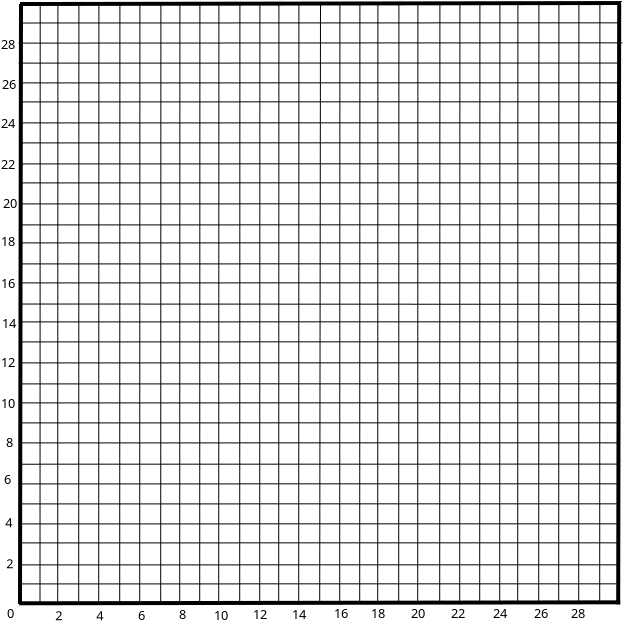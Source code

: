 <?xml version="1.0" encoding="UTF-8"?>
<dia:diagram xmlns:dia="http://www.lysator.liu.se/~alla/dia/">
  <dia:layer name="Background" visible="true">
    <dia:object type="Standard - Line" version="0" id="O0">
      <dia:attribute name="obj_pos">
        <dia:point val="1.1,1.05"/>
      </dia:attribute>
      <dia:attribute name="obj_bb">
        <dia:rectangle val="0.95,0.95;1.2,31.15"/>
      </dia:attribute>
      <dia:attribute name="conn_endpoints">
        <dia:point val="1.1,1.05"/>
        <dia:point val="1.05,31.05"/>
      </dia:attribute>
      <dia:attribute name="numcp">
        <dia:int val="1"/>
      </dia:attribute>
      <dia:attribute name="line_width">
        <dia:real val="0.2"/>
      </dia:attribute>
    </dia:object>
    <dia:object type="Standard - Line" version="0" id="O1">
      <dia:attribute name="obj_pos">
        <dia:point val="31.01,1.065"/>
      </dia:attribute>
      <dia:attribute name="obj_bb">
        <dia:rectangle val="30.86,0.965;31.11,31.165"/>
      </dia:attribute>
      <dia:attribute name="conn_endpoints">
        <dia:point val="31.01,1.065"/>
        <dia:point val="30.96,31.065"/>
      </dia:attribute>
      <dia:attribute name="numcp">
        <dia:int val="1"/>
      </dia:attribute>
      <dia:attribute name="line_width">
        <dia:real val="0.2"/>
      </dia:attribute>
    </dia:object>
    <dia:object type="Standard - Line" version="0" id="O2">
      <dia:attribute name="obj_pos">
        <dia:point val="1.05,1.05"/>
      </dia:attribute>
      <dia:attribute name="obj_bb">
        <dia:rectangle val="0.95,0.9;31.2,1.15"/>
      </dia:attribute>
      <dia:attribute name="conn_endpoints">
        <dia:point val="1.05,1.05"/>
        <dia:point val="31.1,1"/>
      </dia:attribute>
      <dia:attribute name="numcp">
        <dia:int val="1"/>
      </dia:attribute>
      <dia:attribute name="line_width">
        <dia:real val="0.2"/>
      </dia:attribute>
    </dia:object>
    <dia:object type="Standard - Line" version="0" id="O3">
      <dia:attribute name="obj_pos">
        <dia:point val="1.01,31.015"/>
      </dia:attribute>
      <dia:attribute name="obj_bb">
        <dia:rectangle val="0.91,30.865;31.16,31.115"/>
      </dia:attribute>
      <dia:attribute name="conn_endpoints">
        <dia:point val="1.01,31.015"/>
        <dia:point val="31.06,30.965"/>
      </dia:attribute>
      <dia:attribute name="numcp">
        <dia:int val="1"/>
      </dia:attribute>
      <dia:attribute name="line_width">
        <dia:real val="0.2"/>
      </dia:attribute>
    </dia:object>
    <dia:object type="Standard - Line" version="0" id="O4">
      <dia:attribute name="obj_pos">
        <dia:point val="2.06,1.065"/>
      </dia:attribute>
      <dia:attribute name="obj_bb">
        <dia:rectangle val="2.025,1.04;2.085,31.025"/>
      </dia:attribute>
      <dia:attribute name="conn_endpoints">
        <dia:point val="2.06,1.065"/>
        <dia:point val="2.05,31"/>
      </dia:attribute>
      <dia:attribute name="numcp">
        <dia:int val="1"/>
      </dia:attribute>
      <dia:attribute name="line_width">
        <dia:real val="0.05"/>
      </dia:attribute>
    </dia:object>
    <dia:object type="Standard - Line" version="0" id="O5">
      <dia:attribute name="obj_pos">
        <dia:point val="6.045,1.09"/>
      </dia:attribute>
      <dia:attribute name="obj_bb">
        <dia:rectangle val="6.01,1.065;6.07,31.05"/>
      </dia:attribute>
      <dia:attribute name="conn_endpoints">
        <dia:point val="6.045,1.09"/>
        <dia:point val="6.035,31.025"/>
      </dia:attribute>
      <dia:attribute name="numcp">
        <dia:int val="1"/>
      </dia:attribute>
      <dia:attribute name="line_width">
        <dia:real val="0.05"/>
      </dia:attribute>
    </dia:object>
    <dia:object type="Standard - Line" version="0" id="O6">
      <dia:attribute name="obj_pos">
        <dia:point val="4.995,1.09"/>
      </dia:attribute>
      <dia:attribute name="obj_bb">
        <dia:rectangle val="4.96,1.065;5.02,31.05"/>
      </dia:attribute>
      <dia:attribute name="conn_endpoints">
        <dia:point val="4.995,1.09"/>
        <dia:point val="4.985,31.025"/>
      </dia:attribute>
      <dia:attribute name="numcp">
        <dia:int val="1"/>
      </dia:attribute>
      <dia:attribute name="line_width">
        <dia:real val="0.05"/>
      </dia:attribute>
    </dia:object>
    <dia:object type="Standard - Line" version="0" id="O7">
      <dia:attribute name="obj_pos">
        <dia:point val="3.995,1.04"/>
      </dia:attribute>
      <dia:attribute name="obj_bb">
        <dia:rectangle val="3.96,1.015;4.02,31.0"/>
      </dia:attribute>
      <dia:attribute name="conn_endpoints">
        <dia:point val="3.995,1.04"/>
        <dia:point val="3.985,30.975"/>
      </dia:attribute>
      <dia:attribute name="numcp">
        <dia:int val="1"/>
      </dia:attribute>
      <dia:attribute name="line_width">
        <dia:real val="0.05"/>
      </dia:attribute>
    </dia:object>
    <dia:object type="Standard - Line" version="0" id="O8">
      <dia:attribute name="obj_pos">
        <dia:point val="2.945,1.09"/>
      </dia:attribute>
      <dia:attribute name="obj_bb">
        <dia:rectangle val="2.91,1.065;2.97,31.05"/>
      </dia:attribute>
      <dia:attribute name="conn_endpoints">
        <dia:point val="2.945,1.09"/>
        <dia:point val="2.935,31.025"/>
      </dia:attribute>
      <dia:attribute name="numcp">
        <dia:int val="1"/>
      </dia:attribute>
      <dia:attribute name="line_width">
        <dia:real val="0.05"/>
      </dia:attribute>
    </dia:object>
    <dia:object type="Standard - Line" version="0" id="O9">
      <dia:attribute name="obj_pos">
        <dia:point val="10.045,1.04"/>
      </dia:attribute>
      <dia:attribute name="obj_bb">
        <dia:rectangle val="10.01,1.015;10.07,31.0"/>
      </dia:attribute>
      <dia:attribute name="conn_endpoints">
        <dia:point val="10.045,1.04"/>
        <dia:point val="10.035,30.975"/>
      </dia:attribute>
      <dia:attribute name="numcp">
        <dia:int val="1"/>
      </dia:attribute>
      <dia:attribute name="line_width">
        <dia:real val="0.05"/>
      </dia:attribute>
    </dia:object>
    <dia:object type="Standard - Line" version="0" id="O10">
      <dia:attribute name="obj_pos">
        <dia:point val="9.045,1.09"/>
      </dia:attribute>
      <dia:attribute name="obj_bb">
        <dia:rectangle val="9.01,1.065;9.07,31.05"/>
      </dia:attribute>
      <dia:attribute name="conn_endpoints">
        <dia:point val="9.045,1.09"/>
        <dia:point val="9.035,31.025"/>
      </dia:attribute>
      <dia:attribute name="numcp">
        <dia:int val="1"/>
      </dia:attribute>
      <dia:attribute name="line_width">
        <dia:real val="0.05"/>
      </dia:attribute>
    </dia:object>
    <dia:object type="Standard - Line" version="0" id="O11">
      <dia:attribute name="obj_pos">
        <dia:point val="8.095,0.99"/>
      </dia:attribute>
      <dia:attribute name="obj_bb">
        <dia:rectangle val="8.06,0.965;8.12,30.95"/>
      </dia:attribute>
      <dia:attribute name="conn_endpoints">
        <dia:point val="8.095,0.99"/>
        <dia:point val="8.085,30.925"/>
      </dia:attribute>
      <dia:attribute name="numcp">
        <dia:int val="1"/>
      </dia:attribute>
      <dia:attribute name="line_width">
        <dia:real val="0.05"/>
      </dia:attribute>
    </dia:object>
    <dia:object type="Standard - Line" version="0" id="O12">
      <dia:attribute name="obj_pos">
        <dia:point val="7.045,0.99"/>
      </dia:attribute>
      <dia:attribute name="obj_bb">
        <dia:rectangle val="7.01,0.965;7.07,30.95"/>
      </dia:attribute>
      <dia:attribute name="conn_endpoints">
        <dia:point val="7.045,0.99"/>
        <dia:point val="7.035,30.925"/>
      </dia:attribute>
      <dia:attribute name="numcp">
        <dia:int val="1"/>
      </dia:attribute>
      <dia:attribute name="line_width">
        <dia:real val="0.05"/>
      </dia:attribute>
    </dia:object>
    <dia:object type="Standard - Line" version="0" id="O13">
      <dia:attribute name="obj_pos">
        <dia:point val="13.995,1.04"/>
      </dia:attribute>
      <dia:attribute name="obj_bb">
        <dia:rectangle val="13.96,1.015;14.02,31.0"/>
      </dia:attribute>
      <dia:attribute name="conn_endpoints">
        <dia:point val="13.995,1.04"/>
        <dia:point val="13.985,30.975"/>
      </dia:attribute>
      <dia:attribute name="numcp">
        <dia:int val="1"/>
      </dia:attribute>
      <dia:attribute name="line_width">
        <dia:real val="0.05"/>
      </dia:attribute>
    </dia:object>
    <dia:object type="Standard - Line" version="0" id="O14">
      <dia:attribute name="obj_pos">
        <dia:point val="13.045,1.04"/>
      </dia:attribute>
      <dia:attribute name="obj_bb">
        <dia:rectangle val="13.01,1.015;13.07,31.0"/>
      </dia:attribute>
      <dia:attribute name="conn_endpoints">
        <dia:point val="13.045,1.04"/>
        <dia:point val="13.035,30.975"/>
      </dia:attribute>
      <dia:attribute name="numcp">
        <dia:int val="1"/>
      </dia:attribute>
      <dia:attribute name="line_width">
        <dia:real val="0.05"/>
      </dia:attribute>
    </dia:object>
    <dia:object type="Standard - Line" version="0" id="O15">
      <dia:attribute name="obj_pos">
        <dia:point val="12.045,1.09"/>
      </dia:attribute>
      <dia:attribute name="obj_bb">
        <dia:rectangle val="12.01,1.065;12.07,31.05"/>
      </dia:attribute>
      <dia:attribute name="conn_endpoints">
        <dia:point val="12.045,1.09"/>
        <dia:point val="12.035,31.025"/>
      </dia:attribute>
      <dia:attribute name="numcp">
        <dia:int val="1"/>
      </dia:attribute>
      <dia:attribute name="line_width">
        <dia:real val="0.05"/>
      </dia:attribute>
    </dia:object>
    <dia:object type="Standard - Line" version="0" id="O16">
      <dia:attribute name="obj_pos">
        <dia:point val="10.995,0.99"/>
      </dia:attribute>
      <dia:attribute name="obj_bb">
        <dia:rectangle val="10.96,0.965;11.02,30.95"/>
      </dia:attribute>
      <dia:attribute name="conn_endpoints">
        <dia:point val="10.995,0.99"/>
        <dia:point val="10.985,30.925"/>
      </dia:attribute>
      <dia:attribute name="numcp">
        <dia:int val="1"/>
      </dia:attribute>
      <dia:attribute name="line_width">
        <dia:real val="0.05"/>
      </dia:attribute>
    </dia:object>
    <dia:object type="Standard - Line" version="0" id="O17">
      <dia:attribute name="obj_pos">
        <dia:point val="23.045,1.09"/>
      </dia:attribute>
      <dia:attribute name="obj_bb">
        <dia:rectangle val="23.01,1.065;23.07,31.05"/>
      </dia:attribute>
      <dia:attribute name="conn_endpoints">
        <dia:point val="23.045,1.09"/>
        <dia:point val="23.035,31.025"/>
      </dia:attribute>
      <dia:attribute name="numcp">
        <dia:int val="1"/>
      </dia:attribute>
      <dia:attribute name="line_width">
        <dia:real val="0.05"/>
      </dia:attribute>
    </dia:object>
    <dia:object type="Standard - Line" version="0" id="O18">
      <dia:attribute name="obj_pos">
        <dia:point val="22.045,1.04"/>
      </dia:attribute>
      <dia:attribute name="obj_bb">
        <dia:rectangle val="22.01,1.015;22.07,31.0"/>
      </dia:attribute>
      <dia:attribute name="conn_endpoints">
        <dia:point val="22.045,1.04"/>
        <dia:point val="22.035,30.975"/>
      </dia:attribute>
      <dia:attribute name="numcp">
        <dia:int val="1"/>
      </dia:attribute>
      <dia:attribute name="line_width">
        <dia:real val="0.05"/>
      </dia:attribute>
    </dia:object>
    <dia:object type="Standard - Line" version="0" id="O19">
      <dia:attribute name="obj_pos">
        <dia:point val="20.945,1.04"/>
      </dia:attribute>
      <dia:attribute name="obj_bb">
        <dia:rectangle val="20.91,1.015;20.97,31.0"/>
      </dia:attribute>
      <dia:attribute name="conn_endpoints">
        <dia:point val="20.945,1.04"/>
        <dia:point val="20.935,30.975"/>
      </dia:attribute>
      <dia:attribute name="numcp">
        <dia:int val="1"/>
      </dia:attribute>
      <dia:attribute name="line_width">
        <dia:real val="0.05"/>
      </dia:attribute>
    </dia:object>
    <dia:object type="Standard - Line" version="0" id="O20">
      <dia:attribute name="obj_pos">
        <dia:point val="19.995,1.09"/>
      </dia:attribute>
      <dia:attribute name="obj_bb">
        <dia:rectangle val="19.96,1.065;20.02,31.05"/>
      </dia:attribute>
      <dia:attribute name="conn_endpoints">
        <dia:point val="19.995,1.09"/>
        <dia:point val="19.985,31.025"/>
      </dia:attribute>
      <dia:attribute name="numcp">
        <dia:int val="1"/>
      </dia:attribute>
      <dia:attribute name="line_width">
        <dia:real val="0.05"/>
      </dia:attribute>
    </dia:object>
    <dia:object type="Standard - Line" version="0" id="O21">
      <dia:attribute name="obj_pos">
        <dia:point val="18.945,1.04"/>
      </dia:attribute>
      <dia:attribute name="obj_bb">
        <dia:rectangle val="18.91,1.015;18.97,31.0"/>
      </dia:attribute>
      <dia:attribute name="conn_endpoints">
        <dia:point val="18.945,1.04"/>
        <dia:point val="18.935,30.975"/>
      </dia:attribute>
      <dia:attribute name="numcp">
        <dia:int val="1"/>
      </dia:attribute>
      <dia:attribute name="line_width">
        <dia:real val="0.05"/>
      </dia:attribute>
    </dia:object>
    <dia:object type="Standard - Line" version="0" id="O22">
      <dia:attribute name="obj_pos">
        <dia:point val="18.045,1.04"/>
      </dia:attribute>
      <dia:attribute name="obj_bb">
        <dia:rectangle val="18.01,1.015;18.07,31.0"/>
      </dia:attribute>
      <dia:attribute name="conn_endpoints">
        <dia:point val="18.045,1.04"/>
        <dia:point val="18.035,30.975"/>
      </dia:attribute>
      <dia:attribute name="numcp">
        <dia:int val="1"/>
      </dia:attribute>
      <dia:attribute name="line_width">
        <dia:real val="0.05"/>
      </dia:attribute>
    </dia:object>
    <dia:object type="Standard - Line" version="0" id="O23">
      <dia:attribute name="obj_pos">
        <dia:point val="17.045,1.09"/>
      </dia:attribute>
      <dia:attribute name="obj_bb">
        <dia:rectangle val="17.01,1.065;17.07,31.05"/>
      </dia:attribute>
      <dia:attribute name="conn_endpoints">
        <dia:point val="17.045,1.09"/>
        <dia:point val="17.035,31.025"/>
      </dia:attribute>
      <dia:attribute name="numcp">
        <dia:int val="1"/>
      </dia:attribute>
      <dia:attribute name="line_width">
        <dia:real val="0.05"/>
      </dia:attribute>
    </dia:object>
    <dia:object type="Standard - Line" version="0" id="O24">
      <dia:attribute name="obj_pos">
        <dia:point val="16.075,1.025"/>
      </dia:attribute>
      <dia:attribute name="obj_bb">
        <dia:rectangle val="16.01,1.0;16.1,31.015"/>
      </dia:attribute>
      <dia:attribute name="conn_endpoints">
        <dia:point val="16.075,1.025"/>
        <dia:point val="16.035,30.99"/>
      </dia:attribute>
      <dia:attribute name="numcp">
        <dia:int val="1"/>
      </dia:attribute>
      <dia:attribute name="line_width">
        <dia:real val="0.05"/>
      </dia:attribute>
      <dia:connections>
        <dia:connection handle="0" to="O2" connection="0"/>
        <dia:connection handle="1" to="O3" connection="0"/>
      </dia:connections>
    </dia:object>
    <dia:object type="Standard - Line" version="0" id="O25">
      <dia:attribute name="obj_pos">
        <dia:point val="14.995,0.99"/>
      </dia:attribute>
      <dia:attribute name="obj_bb">
        <dia:rectangle val="14.96,0.965;15.02,30.95"/>
      </dia:attribute>
      <dia:attribute name="conn_endpoints">
        <dia:point val="14.995,0.99"/>
        <dia:point val="14.985,30.925"/>
      </dia:attribute>
      <dia:attribute name="numcp">
        <dia:int val="1"/>
      </dia:attribute>
      <dia:attribute name="line_width">
        <dia:real val="0.05"/>
      </dia:attribute>
    </dia:object>
    <dia:object type="Standard - Line" version="0" id="O26">
      <dia:attribute name="obj_pos">
        <dia:point val="30.045,1.04"/>
      </dia:attribute>
      <dia:attribute name="obj_bb">
        <dia:rectangle val="30.01,1.015;30.07,31.0"/>
      </dia:attribute>
      <dia:attribute name="conn_endpoints">
        <dia:point val="30.045,1.04"/>
        <dia:point val="30.035,30.975"/>
      </dia:attribute>
      <dia:attribute name="numcp">
        <dia:int val="1"/>
      </dia:attribute>
      <dia:attribute name="line_width">
        <dia:real val="0.05"/>
      </dia:attribute>
    </dia:object>
    <dia:object type="Standard - Line" version="0" id="O27">
      <dia:attribute name="obj_pos">
        <dia:point val="28.995,1.09"/>
      </dia:attribute>
      <dia:attribute name="obj_bb">
        <dia:rectangle val="28.96,1.065;29.02,31.05"/>
      </dia:attribute>
      <dia:attribute name="conn_endpoints">
        <dia:point val="28.995,1.09"/>
        <dia:point val="28.985,31.025"/>
      </dia:attribute>
      <dia:attribute name="numcp">
        <dia:int val="1"/>
      </dia:attribute>
      <dia:attribute name="line_width">
        <dia:real val="0.05"/>
      </dia:attribute>
    </dia:object>
    <dia:object type="Standard - Line" version="0" id="O28">
      <dia:attribute name="obj_pos">
        <dia:point val="27.995,1.04"/>
      </dia:attribute>
      <dia:attribute name="obj_bb">
        <dia:rectangle val="27.96,1.015;28.02,31.0"/>
      </dia:attribute>
      <dia:attribute name="conn_endpoints">
        <dia:point val="27.995,1.04"/>
        <dia:point val="27.985,30.975"/>
      </dia:attribute>
      <dia:attribute name="numcp">
        <dia:int val="1"/>
      </dia:attribute>
      <dia:attribute name="line_width">
        <dia:real val="0.05"/>
      </dia:attribute>
    </dia:object>
    <dia:object type="Standard - Line" version="0" id="O29">
      <dia:attribute name="obj_pos">
        <dia:point val="26.995,1.09"/>
      </dia:attribute>
      <dia:attribute name="obj_bb">
        <dia:rectangle val="26.96,1.065;27.02,31.05"/>
      </dia:attribute>
      <dia:attribute name="conn_endpoints">
        <dia:point val="26.995,1.09"/>
        <dia:point val="26.985,31.025"/>
      </dia:attribute>
      <dia:attribute name="numcp">
        <dia:int val="1"/>
      </dia:attribute>
      <dia:attribute name="line_width">
        <dia:real val="0.05"/>
      </dia:attribute>
    </dia:object>
    <dia:object type="Standard - Line" version="0" id="O30">
      <dia:attribute name="obj_pos">
        <dia:point val="25.945,1.09"/>
      </dia:attribute>
      <dia:attribute name="obj_bb">
        <dia:rectangle val="25.91,1.065;25.97,31.05"/>
      </dia:attribute>
      <dia:attribute name="conn_endpoints">
        <dia:point val="25.945,1.09"/>
        <dia:point val="25.935,31.025"/>
      </dia:attribute>
      <dia:attribute name="numcp">
        <dia:int val="1"/>
      </dia:attribute>
      <dia:attribute name="line_width">
        <dia:real val="0.05"/>
      </dia:attribute>
    </dia:object>
    <dia:object type="Standard - Line" version="0" id="O31">
      <dia:attribute name="obj_pos">
        <dia:point val="25.045,0.99"/>
      </dia:attribute>
      <dia:attribute name="obj_bb">
        <dia:rectangle val="25.01,0.965;25.07,30.95"/>
      </dia:attribute>
      <dia:attribute name="conn_endpoints">
        <dia:point val="25.045,0.99"/>
        <dia:point val="25.035,30.925"/>
      </dia:attribute>
      <dia:attribute name="numcp">
        <dia:int val="1"/>
      </dia:attribute>
      <dia:attribute name="line_width">
        <dia:real val="0.05"/>
      </dia:attribute>
    </dia:object>
    <dia:object type="Standard - Line" version="0" id="O32">
      <dia:attribute name="obj_pos">
        <dia:point val="24.045,1.09"/>
      </dia:attribute>
      <dia:attribute name="obj_bb">
        <dia:rectangle val="24.01,1.065;24.07,31.05"/>
      </dia:attribute>
      <dia:attribute name="conn_endpoints">
        <dia:point val="24.045,1.09"/>
        <dia:point val="24.035,31.025"/>
      </dia:attribute>
      <dia:attribute name="numcp">
        <dia:int val="1"/>
      </dia:attribute>
      <dia:attribute name="line_width">
        <dia:real val="0.05"/>
      </dia:attribute>
    </dia:object>
    <dia:object type="Standard - Line" version="0" id="O33">
      <dia:attribute name="obj_pos">
        <dia:point val="0.985,4.005"/>
      </dia:attribute>
      <dia:attribute name="obj_bb">
        <dia:rectangle val="0.96,3.975;30.925,4.03"/>
      </dia:attribute>
      <dia:attribute name="conn_endpoints">
        <dia:point val="0.985,4.005"/>
        <dia:point val="30.9,4"/>
      </dia:attribute>
      <dia:attribute name="numcp">
        <dia:int val="1"/>
      </dia:attribute>
      <dia:attribute name="line_width">
        <dia:real val="0.05"/>
      </dia:attribute>
    </dia:object>
    <dia:object type="Standard - Line" version="0" id="O34">
      <dia:attribute name="obj_pos">
        <dia:point val="0.985,3.005"/>
      </dia:attribute>
      <dia:attribute name="obj_bb">
        <dia:rectangle val="0.96,2.965;31.2,3.03"/>
      </dia:attribute>
      <dia:attribute name="conn_endpoints">
        <dia:point val="0.985,3.005"/>
        <dia:point val="31.175,2.99"/>
      </dia:attribute>
      <dia:attribute name="numcp">
        <dia:int val="1"/>
      </dia:attribute>
      <dia:attribute name="line_width">
        <dia:real val="0.05"/>
      </dia:attribute>
    </dia:object>
    <dia:object type="Standard - Line" version="0" id="O35">
      <dia:attribute name="obj_pos">
        <dia:point val="1.15,2"/>
      </dia:attribute>
      <dia:attribute name="obj_bb">
        <dia:rectangle val="1.125,1.965;31.0,2.025"/>
      </dia:attribute>
      <dia:attribute name="conn_endpoints">
        <dia:point val="1.15,2"/>
        <dia:point val="30.975,1.99"/>
      </dia:attribute>
      <dia:attribute name="numcp">
        <dia:int val="1"/>
      </dia:attribute>
      <dia:attribute name="line_width">
        <dia:real val="0.05"/>
      </dia:attribute>
    </dia:object>
    <dia:object type="Standard - Line" version="0" id="O36">
      <dia:attribute name="obj_pos">
        <dia:point val="1.085,11.045"/>
      </dia:attribute>
      <dia:attribute name="obj_bb">
        <dia:rectangle val="1.06,11.015;31.025,11.07"/>
      </dia:attribute>
      <dia:attribute name="conn_endpoints">
        <dia:point val="1.085,11.045"/>
        <dia:point val="31,11.04"/>
      </dia:attribute>
      <dia:attribute name="numcp">
        <dia:int val="1"/>
      </dia:attribute>
      <dia:attribute name="line_width">
        <dia:real val="0.05"/>
      </dia:attribute>
    </dia:object>
    <dia:object type="Standard - Line" version="0" id="O37">
      <dia:attribute name="obj_pos">
        <dia:point val="1.085,9.995"/>
      </dia:attribute>
      <dia:attribute name="obj_bb">
        <dia:rectangle val="1.06,9.965;31.025,10.02"/>
      </dia:attribute>
      <dia:attribute name="conn_endpoints">
        <dia:point val="1.085,9.995"/>
        <dia:point val="31,9.99"/>
      </dia:attribute>
      <dia:attribute name="numcp">
        <dia:int val="1"/>
      </dia:attribute>
      <dia:attribute name="line_width">
        <dia:real val="0.05"/>
      </dia:attribute>
    </dia:object>
    <dia:object type="Standard - Line" version="0" id="O38">
      <dia:attribute name="obj_pos">
        <dia:point val="1.085,9.045"/>
      </dia:attribute>
      <dia:attribute name="obj_bb">
        <dia:rectangle val="1.06,9.015;31.025,9.07"/>
      </dia:attribute>
      <dia:attribute name="conn_endpoints">
        <dia:point val="1.085,9.045"/>
        <dia:point val="31,9.04"/>
      </dia:attribute>
      <dia:attribute name="numcp">
        <dia:int val="1"/>
      </dia:attribute>
      <dia:attribute name="line_width">
        <dia:real val="0.05"/>
      </dia:attribute>
    </dia:object>
    <dia:object type="Standard - Line" version="0" id="O39">
      <dia:attribute name="obj_pos">
        <dia:point val="1.085,7.995"/>
      </dia:attribute>
      <dia:attribute name="obj_bb">
        <dia:rectangle val="1.06,7.965;31.025,8.02"/>
      </dia:attribute>
      <dia:attribute name="conn_endpoints">
        <dia:point val="1.085,7.995"/>
        <dia:point val="31,7.99"/>
      </dia:attribute>
      <dia:attribute name="numcp">
        <dia:int val="1"/>
      </dia:attribute>
      <dia:attribute name="line_width">
        <dia:real val="0.05"/>
      </dia:attribute>
    </dia:object>
    <dia:object type="Standard - Line" version="0" id="O40">
      <dia:attribute name="obj_pos">
        <dia:point val="1.085,6.995"/>
      </dia:attribute>
      <dia:attribute name="obj_bb">
        <dia:rectangle val="1.06,6.965;31.025,7.02"/>
      </dia:attribute>
      <dia:attribute name="conn_endpoints">
        <dia:point val="1.085,6.995"/>
        <dia:point val="31,6.99"/>
      </dia:attribute>
      <dia:attribute name="numcp">
        <dia:int val="1"/>
      </dia:attribute>
      <dia:attribute name="line_width">
        <dia:real val="0.05"/>
      </dia:attribute>
    </dia:object>
    <dia:object type="Standard - Line" version="0" id="O41">
      <dia:attribute name="obj_pos">
        <dia:point val="1.085,5.945"/>
      </dia:attribute>
      <dia:attribute name="obj_bb">
        <dia:rectangle val="1.06,5.915;31.025,5.97"/>
      </dia:attribute>
      <dia:attribute name="conn_endpoints">
        <dia:point val="1.085,5.945"/>
        <dia:point val="31,5.94"/>
      </dia:attribute>
      <dia:attribute name="numcp">
        <dia:int val="1"/>
      </dia:attribute>
      <dia:attribute name="line_width">
        <dia:real val="0.05"/>
      </dia:attribute>
    </dia:object>
    <dia:object type="Standard - Line" version="0" id="O42">
      <dia:attribute name="obj_pos">
        <dia:point val="1.135,4.995"/>
      </dia:attribute>
      <dia:attribute name="obj_bb">
        <dia:rectangle val="1.11,4.965;31.075,5.02"/>
      </dia:attribute>
      <dia:attribute name="conn_endpoints">
        <dia:point val="1.135,4.995"/>
        <dia:point val="31.05,4.99"/>
      </dia:attribute>
      <dia:attribute name="numcp">
        <dia:int val="1"/>
      </dia:attribute>
      <dia:attribute name="line_width">
        <dia:real val="0.05"/>
      </dia:attribute>
    </dia:object>
    <dia:object type="Standard - Line" version="0" id="O43">
      <dia:attribute name="obj_pos">
        <dia:point val="1.075,16.05"/>
      </dia:attribute>
      <dia:attribute name="obj_bb">
        <dia:rectangle val="1.05,16.025;31.01,16.09"/>
      </dia:attribute>
      <dia:attribute name="conn_endpoints">
        <dia:point val="1.075,16.05"/>
        <dia:point val="30.985,16.065"/>
      </dia:attribute>
      <dia:attribute name="numcp">
        <dia:int val="1"/>
      </dia:attribute>
      <dia:attribute name="line_width">
        <dia:real val="0.05"/>
      </dia:attribute>
      <dia:connections>
        <dia:connection handle="0" to="O0" connection="0"/>
        <dia:connection handle="1" to="O1" connection="0"/>
      </dia:connections>
    </dia:object>
    <dia:object type="Standard - Line" version="0" id="O44">
      <dia:attribute name="obj_pos">
        <dia:point val="1.035,14.995"/>
      </dia:attribute>
      <dia:attribute name="obj_bb">
        <dia:rectangle val="1.01,14.965;30.975,15.02"/>
      </dia:attribute>
      <dia:attribute name="conn_endpoints">
        <dia:point val="1.035,14.995"/>
        <dia:point val="30.95,14.99"/>
      </dia:attribute>
      <dia:attribute name="numcp">
        <dia:int val="1"/>
      </dia:attribute>
      <dia:attribute name="line_width">
        <dia:real val="0.05"/>
      </dia:attribute>
    </dia:object>
    <dia:object type="Standard - Line" version="0" id="O45">
      <dia:attribute name="obj_pos">
        <dia:point val="1.085,14.045"/>
      </dia:attribute>
      <dia:attribute name="obj_bb">
        <dia:rectangle val="1.06,14.015;31.025,14.07"/>
      </dia:attribute>
      <dia:attribute name="conn_endpoints">
        <dia:point val="1.085,14.045"/>
        <dia:point val="31,14.04"/>
      </dia:attribute>
      <dia:attribute name="numcp">
        <dia:int val="1"/>
      </dia:attribute>
      <dia:attribute name="line_width">
        <dia:real val="0.05"/>
      </dia:attribute>
    </dia:object>
    <dia:object type="Standard - Line" version="0" id="O46">
      <dia:attribute name="obj_pos">
        <dia:point val="1.035,12.995"/>
      </dia:attribute>
      <dia:attribute name="obj_bb">
        <dia:rectangle val="1.01,12.965;30.975,13.02"/>
      </dia:attribute>
      <dia:attribute name="conn_endpoints">
        <dia:point val="1.035,12.995"/>
        <dia:point val="30.95,12.99"/>
      </dia:attribute>
      <dia:attribute name="numcp">
        <dia:int val="1"/>
      </dia:attribute>
      <dia:attribute name="line_width">
        <dia:real val="0.05"/>
      </dia:attribute>
    </dia:object>
    <dia:object type="Standard - Line" version="0" id="O47">
      <dia:attribute name="obj_pos">
        <dia:point val="1.085,12.095"/>
      </dia:attribute>
      <dia:attribute name="obj_bb">
        <dia:rectangle val="1.06,12.065;31.025,12.12"/>
      </dia:attribute>
      <dia:attribute name="conn_endpoints">
        <dia:point val="1.085,12.095"/>
        <dia:point val="31,12.09"/>
      </dia:attribute>
      <dia:attribute name="numcp">
        <dia:int val="1"/>
      </dia:attribute>
      <dia:attribute name="line_width">
        <dia:real val="0.05"/>
      </dia:attribute>
    </dia:object>
    <dia:object type="Standard - Line" version="0" id="O48">
      <dia:attribute name="obj_pos">
        <dia:point val="1.035,16.945"/>
      </dia:attribute>
      <dia:attribute name="obj_bb">
        <dia:rectangle val="1.01,16.915;30.975,16.97"/>
      </dia:attribute>
      <dia:attribute name="conn_endpoints">
        <dia:point val="1.035,16.945"/>
        <dia:point val="30.95,16.94"/>
      </dia:attribute>
      <dia:attribute name="numcp">
        <dia:int val="1"/>
      </dia:attribute>
      <dia:attribute name="line_width">
        <dia:real val="0.05"/>
      </dia:attribute>
    </dia:object>
    <dia:object type="Standard - Line" version="0" id="O49">
      <dia:attribute name="obj_pos">
        <dia:point val="1.085,25.045"/>
      </dia:attribute>
      <dia:attribute name="obj_bb">
        <dia:rectangle val="1.06,25.015;31.025,25.07"/>
      </dia:attribute>
      <dia:attribute name="conn_endpoints">
        <dia:point val="1.085,25.045"/>
        <dia:point val="31,25.04"/>
      </dia:attribute>
      <dia:attribute name="numcp">
        <dia:int val="1"/>
      </dia:attribute>
      <dia:attribute name="line_width">
        <dia:real val="0.05"/>
      </dia:attribute>
    </dia:object>
    <dia:object type="Standard - Line" version="0" id="O50">
      <dia:attribute name="obj_pos">
        <dia:point val="1.085,22.995"/>
      </dia:attribute>
      <dia:attribute name="obj_bb">
        <dia:rectangle val="1.06,22.965;31.025,23.02"/>
      </dia:attribute>
      <dia:attribute name="conn_endpoints">
        <dia:point val="1.085,22.995"/>
        <dia:point val="31,22.99"/>
      </dia:attribute>
      <dia:attribute name="numcp">
        <dia:int val="1"/>
      </dia:attribute>
      <dia:attribute name="line_width">
        <dia:real val="0.05"/>
      </dia:attribute>
    </dia:object>
    <dia:object type="Standard - Line" version="0" id="O51">
      <dia:attribute name="obj_pos">
        <dia:point val="1.035,21.995"/>
      </dia:attribute>
      <dia:attribute name="obj_bb">
        <dia:rectangle val="1.01,21.965;30.975,22.02"/>
      </dia:attribute>
      <dia:attribute name="conn_endpoints">
        <dia:point val="1.035,21.995"/>
        <dia:point val="30.95,21.99"/>
      </dia:attribute>
      <dia:attribute name="numcp">
        <dia:int val="1"/>
      </dia:attribute>
      <dia:attribute name="line_width">
        <dia:real val="0.05"/>
      </dia:attribute>
    </dia:object>
    <dia:object type="Standard - Line" version="0" id="O52">
      <dia:attribute name="obj_pos">
        <dia:point val="1.035,20.995"/>
      </dia:attribute>
      <dia:attribute name="obj_bb">
        <dia:rectangle val="1.01,20.965;30.975,21.02"/>
      </dia:attribute>
      <dia:attribute name="conn_endpoints">
        <dia:point val="1.035,20.995"/>
        <dia:point val="30.95,20.99"/>
      </dia:attribute>
      <dia:attribute name="numcp">
        <dia:int val="1"/>
      </dia:attribute>
      <dia:attribute name="line_width">
        <dia:real val="0.05"/>
      </dia:attribute>
    </dia:object>
    <dia:object type="Standard - Line" version="0" id="O53">
      <dia:attribute name="obj_pos">
        <dia:point val="1.035,20.045"/>
      </dia:attribute>
      <dia:attribute name="obj_bb">
        <dia:rectangle val="1.01,20.015;30.975,20.07"/>
      </dia:attribute>
      <dia:attribute name="conn_endpoints">
        <dia:point val="1.035,20.045"/>
        <dia:point val="30.95,20.04"/>
      </dia:attribute>
      <dia:attribute name="numcp">
        <dia:int val="1"/>
      </dia:attribute>
      <dia:attribute name="line_width">
        <dia:real val="0.05"/>
      </dia:attribute>
    </dia:object>
    <dia:object type="Standard - Line" version="0" id="O54">
      <dia:attribute name="obj_pos">
        <dia:point val="1.035,18.995"/>
      </dia:attribute>
      <dia:attribute name="obj_bb">
        <dia:rectangle val="1.01,18.965;30.975,19.02"/>
      </dia:attribute>
      <dia:attribute name="conn_endpoints">
        <dia:point val="1.035,18.995"/>
        <dia:point val="30.95,18.99"/>
      </dia:attribute>
      <dia:attribute name="numcp">
        <dia:int val="1"/>
      </dia:attribute>
      <dia:attribute name="line_width">
        <dia:real val="0.05"/>
      </dia:attribute>
    </dia:object>
    <dia:object type="Standard - Line" version="0" id="O55">
      <dia:attribute name="obj_pos">
        <dia:point val="1.035,17.945"/>
      </dia:attribute>
      <dia:attribute name="obj_bb">
        <dia:rectangle val="1.01,17.915;30.975,17.97"/>
      </dia:attribute>
      <dia:attribute name="conn_endpoints">
        <dia:point val="1.035,17.945"/>
        <dia:point val="30.95,17.94"/>
      </dia:attribute>
      <dia:attribute name="numcp">
        <dia:int val="1"/>
      </dia:attribute>
      <dia:attribute name="line_width">
        <dia:real val="0.05"/>
      </dia:attribute>
    </dia:object>
    <dia:object type="Standard - Line" version="0" id="O56">
      <dia:attribute name="obj_pos">
        <dia:point val="1.035,30.045"/>
      </dia:attribute>
      <dia:attribute name="obj_bb">
        <dia:rectangle val="1.01,30.015;30.975,30.07"/>
      </dia:attribute>
      <dia:attribute name="conn_endpoints">
        <dia:point val="1.035,30.045"/>
        <dia:point val="30.95,30.04"/>
      </dia:attribute>
      <dia:attribute name="numcp">
        <dia:int val="1"/>
      </dia:attribute>
      <dia:attribute name="line_width">
        <dia:real val="0.05"/>
      </dia:attribute>
    </dia:object>
    <dia:object type="Standard - Line" version="0" id="O57">
      <dia:attribute name="obj_pos">
        <dia:point val="1.085,29.095"/>
      </dia:attribute>
      <dia:attribute name="obj_bb">
        <dia:rectangle val="1.06,29.065;31.025,29.12"/>
      </dia:attribute>
      <dia:attribute name="conn_endpoints">
        <dia:point val="1.085,29.095"/>
        <dia:point val="31,29.09"/>
      </dia:attribute>
      <dia:attribute name="numcp">
        <dia:int val="1"/>
      </dia:attribute>
      <dia:attribute name="line_width">
        <dia:real val="0.05"/>
      </dia:attribute>
    </dia:object>
    <dia:object type="Standard - Line" version="0" id="O58">
      <dia:attribute name="obj_pos">
        <dia:point val="1.035,27.995"/>
      </dia:attribute>
      <dia:attribute name="obj_bb">
        <dia:rectangle val="1.01,27.965;30.975,28.02"/>
      </dia:attribute>
      <dia:attribute name="conn_endpoints">
        <dia:point val="1.035,27.995"/>
        <dia:point val="30.95,27.99"/>
      </dia:attribute>
      <dia:attribute name="numcp">
        <dia:int val="1"/>
      </dia:attribute>
      <dia:attribute name="line_width">
        <dia:real val="0.05"/>
      </dia:attribute>
    </dia:object>
    <dia:object type="Standard - Line" version="0" id="O59">
      <dia:attribute name="obj_pos">
        <dia:point val="1.085,27.045"/>
      </dia:attribute>
      <dia:attribute name="obj_bb">
        <dia:rectangle val="1.06,27.015;31.025,27.07"/>
      </dia:attribute>
      <dia:attribute name="conn_endpoints">
        <dia:point val="1.085,27.045"/>
        <dia:point val="31,27.04"/>
      </dia:attribute>
      <dia:attribute name="numcp">
        <dia:int val="1"/>
      </dia:attribute>
      <dia:attribute name="line_width">
        <dia:real val="0.05"/>
      </dia:attribute>
    </dia:object>
    <dia:object type="Standard - Line" version="0" id="O60">
      <dia:attribute name="obj_pos">
        <dia:point val="1.085,26.045"/>
      </dia:attribute>
      <dia:attribute name="obj_bb">
        <dia:rectangle val="1.06,26.015;31.025,26.07"/>
      </dia:attribute>
      <dia:attribute name="conn_endpoints">
        <dia:point val="1.085,26.045"/>
        <dia:point val="31,26.04"/>
      </dia:attribute>
      <dia:attribute name="numcp">
        <dia:int val="1"/>
      </dia:attribute>
      <dia:attribute name="line_width">
        <dia:real val="0.05"/>
      </dia:attribute>
    </dia:object>
    <dia:object type="Standard - Text" version="0" id="O61">
      <dia:attribute name="obj_pos">
        <dia:point val="0.4,31.75"/>
      </dia:attribute>
      <dia:attribute name="obj_bb">
        <dia:rectangle val="0.383,31.183;0.8,32.185"/>
      </dia:attribute>
      <dia:attribute name="text">
        <dia:composite type="text">
          <dia:attribute name="string">
            <dia:string>#0#</dia:string>
          </dia:attribute>
          <dia:attribute name="font">
            <dia:font family="sans" style="0" name="Helvetica"/>
          </dia:attribute>
          <dia:attribute name="height">
            <dia:real val="0.8"/>
          </dia:attribute>
          <dia:attribute name="pos">
            <dia:point val="0.4,31.75"/>
          </dia:attribute>
          <dia:attribute name="color">
            <dia:color val="#000000"/>
          </dia:attribute>
          <dia:attribute name="alignment">
            <dia:enum val="0"/>
          </dia:attribute>
        </dia:composite>
      </dia:attribute>
    </dia:object>
    <dia:object type="Standard - Text" version="0" id="O62">
      <dia:attribute name="obj_pos">
        <dia:point val="2.81,31.865"/>
      </dia:attribute>
      <dia:attribute name="obj_bb">
        <dia:rectangle val="2.792,31.297;3.21,32.3"/>
      </dia:attribute>
      <dia:attribute name="text">
        <dia:composite type="text">
          <dia:attribute name="string">
            <dia:string>#2#</dia:string>
          </dia:attribute>
          <dia:attribute name="font">
            <dia:font family="sans" style="0" name="Helvetica"/>
          </dia:attribute>
          <dia:attribute name="height">
            <dia:real val="0.8"/>
          </dia:attribute>
          <dia:attribute name="pos">
            <dia:point val="2.81,31.865"/>
          </dia:attribute>
          <dia:attribute name="color">
            <dia:color val="#000000"/>
          </dia:attribute>
          <dia:attribute name="alignment">
            <dia:enum val="0"/>
          </dia:attribute>
        </dia:composite>
      </dia:attribute>
    </dia:object>
    <dia:object type="Standard - Text" version="0" id="O63">
      <dia:attribute name="obj_pos">
        <dia:point val="4.86,31.865"/>
      </dia:attribute>
      <dia:attribute name="obj_bb">
        <dia:rectangle val="4.843,31.297;5.26,32.3"/>
      </dia:attribute>
      <dia:attribute name="text">
        <dia:composite type="text">
          <dia:attribute name="string">
            <dia:string>#4#</dia:string>
          </dia:attribute>
          <dia:attribute name="font">
            <dia:font family="sans" style="0" name="Helvetica"/>
          </dia:attribute>
          <dia:attribute name="height">
            <dia:real val="0.8"/>
          </dia:attribute>
          <dia:attribute name="pos">
            <dia:point val="4.86,31.865"/>
          </dia:attribute>
          <dia:attribute name="color">
            <dia:color val="#000000"/>
          </dia:attribute>
          <dia:attribute name="alignment">
            <dia:enum val="0"/>
          </dia:attribute>
        </dia:composite>
      </dia:attribute>
    </dia:object>
    <dia:object type="Standard - Text" version="0" id="O64">
      <dia:attribute name="obj_pos">
        <dia:point val="0.36,29.265"/>
      </dia:attribute>
      <dia:attribute name="obj_bb">
        <dia:rectangle val="0.343,28.698;0.76,29.7"/>
      </dia:attribute>
      <dia:attribute name="text">
        <dia:composite type="text">
          <dia:attribute name="string">
            <dia:string>#2#</dia:string>
          </dia:attribute>
          <dia:attribute name="font">
            <dia:font family="sans" style="0" name="Helvetica"/>
          </dia:attribute>
          <dia:attribute name="height">
            <dia:real val="0.8"/>
          </dia:attribute>
          <dia:attribute name="pos">
            <dia:point val="0.36,29.265"/>
          </dia:attribute>
          <dia:attribute name="color">
            <dia:color val="#000000"/>
          </dia:attribute>
          <dia:attribute name="alignment">
            <dia:enum val="0"/>
          </dia:attribute>
        </dia:composite>
      </dia:attribute>
    </dia:object>
    <dia:object type="Standard - Text" version="0" id="O65">
      <dia:attribute name="obj_pos">
        <dia:point val="0.31,27.215"/>
      </dia:attribute>
      <dia:attribute name="obj_bb">
        <dia:rectangle val="0.292,26.648;0.71,27.65"/>
      </dia:attribute>
      <dia:attribute name="text">
        <dia:composite type="text">
          <dia:attribute name="string">
            <dia:string>#4#</dia:string>
          </dia:attribute>
          <dia:attribute name="font">
            <dia:font family="sans" style="0" name="Helvetica"/>
          </dia:attribute>
          <dia:attribute name="height">
            <dia:real val="0.8"/>
          </dia:attribute>
          <dia:attribute name="pos">
            <dia:point val="0.31,27.215"/>
          </dia:attribute>
          <dia:attribute name="color">
            <dia:color val="#000000"/>
          </dia:attribute>
          <dia:attribute name="alignment">
            <dia:enum val="0"/>
          </dia:attribute>
        </dia:composite>
      </dia:attribute>
    </dia:object>
    <dia:object type="Standard - Text" version="0" id="O66">
      <dia:attribute name="obj_pos">
        <dia:point val="6.95,31.85"/>
      </dia:attribute>
      <dia:attribute name="obj_bb">
        <dia:rectangle val="6.933,31.282;7.35,32.285"/>
      </dia:attribute>
      <dia:attribute name="text">
        <dia:composite type="text">
          <dia:attribute name="string">
            <dia:string>#6#</dia:string>
          </dia:attribute>
          <dia:attribute name="font">
            <dia:font family="sans" style="0" name="Helvetica"/>
          </dia:attribute>
          <dia:attribute name="height">
            <dia:real val="0.8"/>
          </dia:attribute>
          <dia:attribute name="pos">
            <dia:point val="6.95,31.85"/>
          </dia:attribute>
          <dia:attribute name="color">
            <dia:color val="#000000"/>
          </dia:attribute>
          <dia:attribute name="alignment">
            <dia:enum val="0"/>
          </dia:attribute>
        </dia:composite>
      </dia:attribute>
    </dia:object>
    <dia:object type="Standard - Text" version="0" id="O67">
      <dia:attribute name="obj_pos">
        <dia:point val="0.25,25.05"/>
      </dia:attribute>
      <dia:attribute name="obj_bb">
        <dia:rectangle val="0.233,24.483;0.65,25.485"/>
      </dia:attribute>
      <dia:attribute name="text">
        <dia:composite type="text">
          <dia:attribute name="string">
            <dia:string>#6#</dia:string>
          </dia:attribute>
          <dia:attribute name="font">
            <dia:font family="sans" style="0" name="Helvetica"/>
          </dia:attribute>
          <dia:attribute name="height">
            <dia:real val="0.8"/>
          </dia:attribute>
          <dia:attribute name="pos">
            <dia:point val="0.25,25.05"/>
          </dia:attribute>
          <dia:attribute name="color">
            <dia:color val="#000000"/>
          </dia:attribute>
          <dia:attribute name="alignment">
            <dia:enum val="0"/>
          </dia:attribute>
        </dia:composite>
      </dia:attribute>
    </dia:object>
    <dia:object type="Standard - Text" version="0" id="O68">
      <dia:attribute name="obj_pos">
        <dia:point val="9,31.8"/>
      </dia:attribute>
      <dia:attribute name="obj_bb">
        <dia:rectangle val="8.982,31.233;9.4,32.235"/>
      </dia:attribute>
      <dia:attribute name="text">
        <dia:composite type="text">
          <dia:attribute name="string">
            <dia:string>#8#</dia:string>
          </dia:attribute>
          <dia:attribute name="font">
            <dia:font family="sans" style="0" name="Helvetica"/>
          </dia:attribute>
          <dia:attribute name="height">
            <dia:real val="0.8"/>
          </dia:attribute>
          <dia:attribute name="pos">
            <dia:point val="9,31.8"/>
          </dia:attribute>
          <dia:attribute name="color">
            <dia:color val="#000000"/>
          </dia:attribute>
          <dia:attribute name="alignment">
            <dia:enum val="0"/>
          </dia:attribute>
        </dia:composite>
      </dia:attribute>
    </dia:object>
    <dia:object type="Standard - Text" version="0" id="O69">
      <dia:attribute name="obj_pos">
        <dia:point val="10.75,31.85"/>
      </dia:attribute>
      <dia:attribute name="obj_bb">
        <dia:rectangle val="10.75,31.282;11.568,32.285"/>
      </dia:attribute>
      <dia:attribute name="text">
        <dia:composite type="text">
          <dia:attribute name="string">
            <dia:string>#10#</dia:string>
          </dia:attribute>
          <dia:attribute name="font">
            <dia:font family="sans" style="0" name="Helvetica"/>
          </dia:attribute>
          <dia:attribute name="height">
            <dia:real val="0.8"/>
          </dia:attribute>
          <dia:attribute name="pos">
            <dia:point val="10.75,31.85"/>
          </dia:attribute>
          <dia:attribute name="color">
            <dia:color val="#000000"/>
          </dia:attribute>
          <dia:attribute name="alignment">
            <dia:enum val="0"/>
          </dia:attribute>
        </dia:composite>
      </dia:attribute>
    </dia:object>
    <dia:object type="Standard - Text" version="0" id="O70">
      <dia:attribute name="obj_pos">
        <dia:point val="12.7,31.8"/>
      </dia:attribute>
      <dia:attribute name="obj_bb">
        <dia:rectangle val="12.682,31.233;13.5,32.235"/>
      </dia:attribute>
      <dia:attribute name="text">
        <dia:composite type="text">
          <dia:attribute name="string">
            <dia:string>#12#</dia:string>
          </dia:attribute>
          <dia:attribute name="font">
            <dia:font family="sans" style="0" name="Helvetica"/>
          </dia:attribute>
          <dia:attribute name="height">
            <dia:real val="0.8"/>
          </dia:attribute>
          <dia:attribute name="pos">
            <dia:point val="12.7,31.8"/>
          </dia:attribute>
          <dia:attribute name="color">
            <dia:color val="#000000"/>
          </dia:attribute>
          <dia:attribute name="alignment">
            <dia:enum val="0"/>
          </dia:attribute>
        </dia:composite>
      </dia:attribute>
    </dia:object>
    <dia:object type="Standard - Text" version="0" id="O71">
      <dia:attribute name="obj_pos">
        <dia:point val="14.65,31.8"/>
      </dia:attribute>
      <dia:attribute name="obj_bb">
        <dia:rectangle val="14.65,31.233;15.467,32.235"/>
      </dia:attribute>
      <dia:attribute name="text">
        <dia:composite type="text">
          <dia:attribute name="string">
            <dia:string>#14#</dia:string>
          </dia:attribute>
          <dia:attribute name="font">
            <dia:font family="sans" style="0" name="Helvetica"/>
          </dia:attribute>
          <dia:attribute name="height">
            <dia:real val="0.8"/>
          </dia:attribute>
          <dia:attribute name="pos">
            <dia:point val="14.65,31.8"/>
          </dia:attribute>
          <dia:attribute name="color">
            <dia:color val="#000000"/>
          </dia:attribute>
          <dia:attribute name="alignment">
            <dia:enum val="0"/>
          </dia:attribute>
        </dia:composite>
      </dia:attribute>
    </dia:object>
    <dia:object type="Standard - Text" version="0" id="O72">
      <dia:attribute name="obj_pos">
        <dia:point val="16.75,31.75"/>
      </dia:attribute>
      <dia:attribute name="obj_bb">
        <dia:rectangle val="16.75,31.183;17.567,32.185"/>
      </dia:attribute>
      <dia:attribute name="text">
        <dia:composite type="text">
          <dia:attribute name="string">
            <dia:string>#16#</dia:string>
          </dia:attribute>
          <dia:attribute name="font">
            <dia:font family="sans" style="0" name="Helvetica"/>
          </dia:attribute>
          <dia:attribute name="height">
            <dia:real val="0.8"/>
          </dia:attribute>
          <dia:attribute name="pos">
            <dia:point val="16.75,31.75"/>
          </dia:attribute>
          <dia:attribute name="color">
            <dia:color val="#000000"/>
          </dia:attribute>
          <dia:attribute name="alignment">
            <dia:enum val="0"/>
          </dia:attribute>
        </dia:composite>
      </dia:attribute>
    </dia:object>
    <dia:object type="Standard - Text" version="0" id="O73">
      <dia:attribute name="obj_pos">
        <dia:point val="18.6,31.75"/>
      </dia:attribute>
      <dia:attribute name="obj_bb">
        <dia:rectangle val="18.6,31.183;19.418,32.185"/>
      </dia:attribute>
      <dia:attribute name="text">
        <dia:composite type="text">
          <dia:attribute name="string">
            <dia:string>#18#</dia:string>
          </dia:attribute>
          <dia:attribute name="font">
            <dia:font family="sans" style="0" name="Helvetica"/>
          </dia:attribute>
          <dia:attribute name="height">
            <dia:real val="0.8"/>
          </dia:attribute>
          <dia:attribute name="pos">
            <dia:point val="18.6,31.75"/>
          </dia:attribute>
          <dia:attribute name="color">
            <dia:color val="#000000"/>
          </dia:attribute>
          <dia:attribute name="alignment">
            <dia:enum val="0"/>
          </dia:attribute>
        </dia:composite>
      </dia:attribute>
    </dia:object>
    <dia:object type="Standard - Text" version="0" id="O74">
      <dia:attribute name="obj_pos">
        <dia:point val="20.6,31.75"/>
      </dia:attribute>
      <dia:attribute name="obj_bb">
        <dia:rectangle val="20.582,31.183;21.4,32.185"/>
      </dia:attribute>
      <dia:attribute name="text">
        <dia:composite type="text">
          <dia:attribute name="string">
            <dia:string>#20#</dia:string>
          </dia:attribute>
          <dia:attribute name="font">
            <dia:font family="sans" style="0" name="Helvetica"/>
          </dia:attribute>
          <dia:attribute name="height">
            <dia:real val="0.8"/>
          </dia:attribute>
          <dia:attribute name="pos">
            <dia:point val="20.6,31.75"/>
          </dia:attribute>
          <dia:attribute name="color">
            <dia:color val="#000000"/>
          </dia:attribute>
          <dia:attribute name="alignment">
            <dia:enum val="0"/>
          </dia:attribute>
        </dia:composite>
      </dia:attribute>
    </dia:object>
    <dia:object type="Standard - Text" version="0" id="O75">
      <dia:attribute name="obj_pos">
        <dia:point val="22.6,31.75"/>
      </dia:attribute>
      <dia:attribute name="obj_bb">
        <dia:rectangle val="22.6,31.183;23.418,32.185"/>
      </dia:attribute>
      <dia:attribute name="text">
        <dia:composite type="text">
          <dia:attribute name="string">
            <dia:string>#22#</dia:string>
          </dia:attribute>
          <dia:attribute name="font">
            <dia:font family="sans" style="0" name="Helvetica"/>
          </dia:attribute>
          <dia:attribute name="height">
            <dia:real val="0.8"/>
          </dia:attribute>
          <dia:attribute name="pos">
            <dia:point val="22.6,31.75"/>
          </dia:attribute>
          <dia:attribute name="color">
            <dia:color val="#000000"/>
          </dia:attribute>
          <dia:attribute name="alignment">
            <dia:enum val="0"/>
          </dia:attribute>
        </dia:composite>
      </dia:attribute>
    </dia:object>
    <dia:object type="Standard - Text" version="0" id="O76">
      <dia:attribute name="obj_pos">
        <dia:point val="24.7,31.75"/>
      </dia:attribute>
      <dia:attribute name="obj_bb">
        <dia:rectangle val="24.683,31.183;25.5,32.185"/>
      </dia:attribute>
      <dia:attribute name="text">
        <dia:composite type="text">
          <dia:attribute name="string">
            <dia:string>#24#</dia:string>
          </dia:attribute>
          <dia:attribute name="font">
            <dia:font family="sans" style="0" name="Helvetica"/>
          </dia:attribute>
          <dia:attribute name="height">
            <dia:real val="0.8"/>
          </dia:attribute>
          <dia:attribute name="pos">
            <dia:point val="24.7,31.75"/>
          </dia:attribute>
          <dia:attribute name="color">
            <dia:color val="#000000"/>
          </dia:attribute>
          <dia:attribute name="alignment">
            <dia:enum val="0"/>
          </dia:attribute>
        </dia:composite>
      </dia:attribute>
    </dia:object>
    <dia:object type="Standard - Text" version="0" id="O77">
      <dia:attribute name="obj_pos">
        <dia:point val="26.75,31.75"/>
      </dia:attribute>
      <dia:attribute name="obj_bb">
        <dia:rectangle val="26.75,31.183;27.567,32.185"/>
      </dia:attribute>
      <dia:attribute name="text">
        <dia:composite type="text">
          <dia:attribute name="string">
            <dia:string>#26#</dia:string>
          </dia:attribute>
          <dia:attribute name="font">
            <dia:font family="sans" style="0" name="Helvetica"/>
          </dia:attribute>
          <dia:attribute name="height">
            <dia:real val="0.8"/>
          </dia:attribute>
          <dia:attribute name="pos">
            <dia:point val="26.75,31.75"/>
          </dia:attribute>
          <dia:attribute name="color">
            <dia:color val="#000000"/>
          </dia:attribute>
          <dia:attribute name="alignment">
            <dia:enum val="0"/>
          </dia:attribute>
        </dia:composite>
      </dia:attribute>
    </dia:object>
    <dia:object type="Standard - Text" version="0" id="O78">
      <dia:attribute name="obj_pos">
        <dia:point val="28.6,31.75"/>
      </dia:attribute>
      <dia:attribute name="obj_bb">
        <dia:rectangle val="28.6,31.183;29.418,32.185"/>
      </dia:attribute>
      <dia:attribute name="text">
        <dia:composite type="text">
          <dia:attribute name="string">
            <dia:string>#28#</dia:string>
          </dia:attribute>
          <dia:attribute name="font">
            <dia:font family="sans" style="0" name="Helvetica"/>
          </dia:attribute>
          <dia:attribute name="height">
            <dia:real val="0.8"/>
          </dia:attribute>
          <dia:attribute name="pos">
            <dia:point val="28.6,31.75"/>
          </dia:attribute>
          <dia:attribute name="color">
            <dia:color val="#000000"/>
          </dia:attribute>
          <dia:attribute name="alignment">
            <dia:enum val="0"/>
          </dia:attribute>
        </dia:composite>
      </dia:attribute>
    </dia:object>
    <dia:object type="Standard - Text" version="0" id="O79">
      <dia:attribute name="obj_pos">
        <dia:point val="0.35,23.2"/>
      </dia:attribute>
      <dia:attribute name="obj_bb">
        <dia:rectangle val="0.333,22.633;0.75,23.635"/>
      </dia:attribute>
      <dia:attribute name="text">
        <dia:composite type="text">
          <dia:attribute name="string">
            <dia:string>#8#</dia:string>
          </dia:attribute>
          <dia:attribute name="font">
            <dia:font family="sans" style="0" name="Helvetica"/>
          </dia:attribute>
          <dia:attribute name="height">
            <dia:real val="0.8"/>
          </dia:attribute>
          <dia:attribute name="pos">
            <dia:point val="0.35,23.2"/>
          </dia:attribute>
          <dia:attribute name="color">
            <dia:color val="#000000"/>
          </dia:attribute>
          <dia:attribute name="alignment">
            <dia:enum val="0"/>
          </dia:attribute>
        </dia:composite>
      </dia:attribute>
    </dia:object>
    <dia:object type="Standard - Text" version="0" id="O80">
      <dia:attribute name="obj_pos">
        <dia:point val="0.1,21.25"/>
      </dia:attribute>
      <dia:attribute name="obj_bb">
        <dia:rectangle val="0.1,20.683;0.917,21.685"/>
      </dia:attribute>
      <dia:attribute name="text">
        <dia:composite type="text">
          <dia:attribute name="string">
            <dia:string>#10#</dia:string>
          </dia:attribute>
          <dia:attribute name="font">
            <dia:font family="sans" style="0" name="Helvetica"/>
          </dia:attribute>
          <dia:attribute name="height">
            <dia:real val="0.8"/>
          </dia:attribute>
          <dia:attribute name="pos">
            <dia:point val="0.1,21.25"/>
          </dia:attribute>
          <dia:attribute name="color">
            <dia:color val="#000000"/>
          </dia:attribute>
          <dia:attribute name="alignment">
            <dia:enum val="0"/>
          </dia:attribute>
        </dia:composite>
      </dia:attribute>
    </dia:object>
    <dia:object type="Standard - Text" version="0" id="O81">
      <dia:attribute name="obj_pos">
        <dia:point val="0.1,19.2"/>
      </dia:attribute>
      <dia:attribute name="obj_bb">
        <dia:rectangle val="0.1,18.633;0.917,19.635"/>
      </dia:attribute>
      <dia:attribute name="text">
        <dia:composite type="text">
          <dia:attribute name="string">
            <dia:string>#12#</dia:string>
          </dia:attribute>
          <dia:attribute name="font">
            <dia:font family="sans" style="0" name="Helvetica"/>
          </dia:attribute>
          <dia:attribute name="height">
            <dia:real val="0.8"/>
          </dia:attribute>
          <dia:attribute name="pos">
            <dia:point val="0.1,19.2"/>
          </dia:attribute>
          <dia:attribute name="color">
            <dia:color val="#000000"/>
          </dia:attribute>
          <dia:attribute name="alignment">
            <dia:enum val="0"/>
          </dia:attribute>
        </dia:composite>
      </dia:attribute>
    </dia:object>
    <dia:object type="Standard - Text" version="0" id="O82">
      <dia:attribute name="obj_pos">
        <dia:point val="0.15,17.25"/>
      </dia:attribute>
      <dia:attribute name="obj_bb">
        <dia:rectangle val="0.15,16.683;0.968,17.685"/>
      </dia:attribute>
      <dia:attribute name="text">
        <dia:composite type="text">
          <dia:attribute name="string">
            <dia:string>#14#</dia:string>
          </dia:attribute>
          <dia:attribute name="font">
            <dia:font family="sans" style="0" name="Helvetica"/>
          </dia:attribute>
          <dia:attribute name="height">
            <dia:real val="0.8"/>
          </dia:attribute>
          <dia:attribute name="pos">
            <dia:point val="0.15,17.25"/>
          </dia:attribute>
          <dia:attribute name="color">
            <dia:color val="#000000"/>
          </dia:attribute>
          <dia:attribute name="alignment">
            <dia:enum val="0"/>
          </dia:attribute>
        </dia:composite>
      </dia:attribute>
    </dia:object>
    <dia:object type="Standard - Text" version="0" id="O83">
      <dia:attribute name="obj_pos">
        <dia:point val="0.1,15.25"/>
      </dia:attribute>
      <dia:attribute name="obj_bb">
        <dia:rectangle val="0.083,14.682;0.9,15.685"/>
      </dia:attribute>
      <dia:attribute name="text">
        <dia:composite type="text">
          <dia:attribute name="string">
            <dia:string>#16#</dia:string>
          </dia:attribute>
          <dia:attribute name="font">
            <dia:font family="sans" style="0" name="Helvetica"/>
          </dia:attribute>
          <dia:attribute name="height">
            <dia:real val="0.8"/>
          </dia:attribute>
          <dia:attribute name="pos">
            <dia:point val="0.1,15.25"/>
          </dia:attribute>
          <dia:attribute name="color">
            <dia:color val="#000000"/>
          </dia:attribute>
          <dia:attribute name="alignment">
            <dia:enum val="0"/>
          </dia:attribute>
        </dia:composite>
      </dia:attribute>
    </dia:object>
    <dia:object type="Standard - Text" version="0" id="O84">
      <dia:attribute name="obj_pos">
        <dia:point val="0.1,13.15"/>
      </dia:attribute>
      <dia:attribute name="obj_bb">
        <dia:rectangle val="0.1,12.582;0.917,13.585"/>
      </dia:attribute>
      <dia:attribute name="text">
        <dia:composite type="text">
          <dia:attribute name="string">
            <dia:string>#18#</dia:string>
          </dia:attribute>
          <dia:attribute name="font">
            <dia:font family="sans" style="0" name="Helvetica"/>
          </dia:attribute>
          <dia:attribute name="height">
            <dia:real val="0.8"/>
          </dia:attribute>
          <dia:attribute name="pos">
            <dia:point val="0.1,13.15"/>
          </dia:attribute>
          <dia:attribute name="color">
            <dia:color val="#000000"/>
          </dia:attribute>
          <dia:attribute name="alignment">
            <dia:enum val="0"/>
          </dia:attribute>
        </dia:composite>
      </dia:attribute>
    </dia:object>
    <dia:object type="Standard - Text" version="0" id="O85">
      <dia:attribute name="obj_pos">
        <dia:point val="0.2,11.25"/>
      </dia:attribute>
      <dia:attribute name="obj_bb">
        <dia:rectangle val="0.182,10.682;1,11.685"/>
      </dia:attribute>
      <dia:attribute name="text">
        <dia:composite type="text">
          <dia:attribute name="string">
            <dia:string>#20#</dia:string>
          </dia:attribute>
          <dia:attribute name="font">
            <dia:font family="sans" style="0" name="Helvetica"/>
          </dia:attribute>
          <dia:attribute name="height">
            <dia:real val="0.8"/>
          </dia:attribute>
          <dia:attribute name="pos">
            <dia:point val="0.2,11.25"/>
          </dia:attribute>
          <dia:attribute name="color">
            <dia:color val="#000000"/>
          </dia:attribute>
          <dia:attribute name="alignment">
            <dia:enum val="0"/>
          </dia:attribute>
        </dia:composite>
      </dia:attribute>
    </dia:object>
    <dia:object type="Standard - Text" version="0" id="O86">
      <dia:attribute name="obj_pos">
        <dia:point val="0.1,9.3"/>
      </dia:attribute>
      <dia:attribute name="obj_bb">
        <dia:rectangle val="0.083,8.732;0.9,9.735"/>
      </dia:attribute>
      <dia:attribute name="text">
        <dia:composite type="text">
          <dia:attribute name="string">
            <dia:string>#22#</dia:string>
          </dia:attribute>
          <dia:attribute name="font">
            <dia:font family="sans" style="0" name="Helvetica"/>
          </dia:attribute>
          <dia:attribute name="height">
            <dia:real val="0.8"/>
          </dia:attribute>
          <dia:attribute name="pos">
            <dia:point val="0.1,9.3"/>
          </dia:attribute>
          <dia:attribute name="color">
            <dia:color val="#000000"/>
          </dia:attribute>
          <dia:attribute name="alignment">
            <dia:enum val="0"/>
          </dia:attribute>
        </dia:composite>
      </dia:attribute>
    </dia:object>
    <dia:object type="Standard - Text" version="0" id="O87">
      <dia:attribute name="obj_pos">
        <dia:point val="0.1,7.25"/>
      </dia:attribute>
      <dia:attribute name="obj_bb">
        <dia:rectangle val="0.1,6.683;0.917,7.685"/>
      </dia:attribute>
      <dia:attribute name="text">
        <dia:composite type="text">
          <dia:attribute name="string">
            <dia:string>#24#</dia:string>
          </dia:attribute>
          <dia:attribute name="font">
            <dia:font family="sans" style="0" name="Helvetica"/>
          </dia:attribute>
          <dia:attribute name="height">
            <dia:real val="0.8"/>
          </dia:attribute>
          <dia:attribute name="pos">
            <dia:point val="0.1,7.25"/>
          </dia:attribute>
          <dia:attribute name="color">
            <dia:color val="#000000"/>
          </dia:attribute>
          <dia:attribute name="alignment">
            <dia:enum val="0"/>
          </dia:attribute>
        </dia:composite>
      </dia:attribute>
    </dia:object>
    <dia:object type="Standard - Text" version="0" id="O88">
      <dia:attribute name="obj_pos">
        <dia:point val="0.15,5.3"/>
      </dia:attribute>
      <dia:attribute name="obj_bb">
        <dia:rectangle val="0.15,4.732;0.968,5.735"/>
      </dia:attribute>
      <dia:attribute name="text">
        <dia:composite type="text">
          <dia:attribute name="string">
            <dia:string>#26#</dia:string>
          </dia:attribute>
          <dia:attribute name="font">
            <dia:font family="sans" style="0" name="Helvetica"/>
          </dia:attribute>
          <dia:attribute name="height">
            <dia:real val="0.8"/>
          </dia:attribute>
          <dia:attribute name="pos">
            <dia:point val="0.15,5.3"/>
          </dia:attribute>
          <dia:attribute name="color">
            <dia:color val="#000000"/>
          </dia:attribute>
          <dia:attribute name="alignment">
            <dia:enum val="0"/>
          </dia:attribute>
        </dia:composite>
      </dia:attribute>
    </dia:object>
    <dia:object type="Standard - Text" version="0" id="O89">
      <dia:attribute name="obj_pos">
        <dia:point val="0.1,3.3"/>
      </dia:attribute>
      <dia:attribute name="obj_bb">
        <dia:rectangle val="0.1,2.732;0.917,3.735"/>
      </dia:attribute>
      <dia:attribute name="text">
        <dia:composite type="text">
          <dia:attribute name="string">
            <dia:string>#28#</dia:string>
          </dia:attribute>
          <dia:attribute name="font">
            <dia:font family="sans" style="0" name="Helvetica"/>
          </dia:attribute>
          <dia:attribute name="height">
            <dia:real val="0.8"/>
          </dia:attribute>
          <dia:attribute name="pos">
            <dia:point val="0.1,3.3"/>
          </dia:attribute>
          <dia:attribute name="color">
            <dia:color val="#000000"/>
          </dia:attribute>
          <dia:attribute name="alignment">
            <dia:enum val="0"/>
          </dia:attribute>
        </dia:composite>
      </dia:attribute>
    </dia:object>
    <dia:object type="Standard - Line" version="0" id="O90">
      <dia:attribute name="obj_pos">
        <dia:point val="1.085,24.06"/>
      </dia:attribute>
      <dia:attribute name="obj_bb">
        <dia:rectangle val="1.06,24.03;31.025,24.085"/>
      </dia:attribute>
      <dia:attribute name="conn_endpoints">
        <dia:point val="1.085,24.06"/>
        <dia:point val="31,24.055"/>
      </dia:attribute>
      <dia:attribute name="numcp">
        <dia:int val="1"/>
      </dia:attribute>
      <dia:attribute name="line_width">
        <dia:real val="0.05"/>
      </dia:attribute>
    </dia:object>
  </dia:layer>
</dia:diagram>

